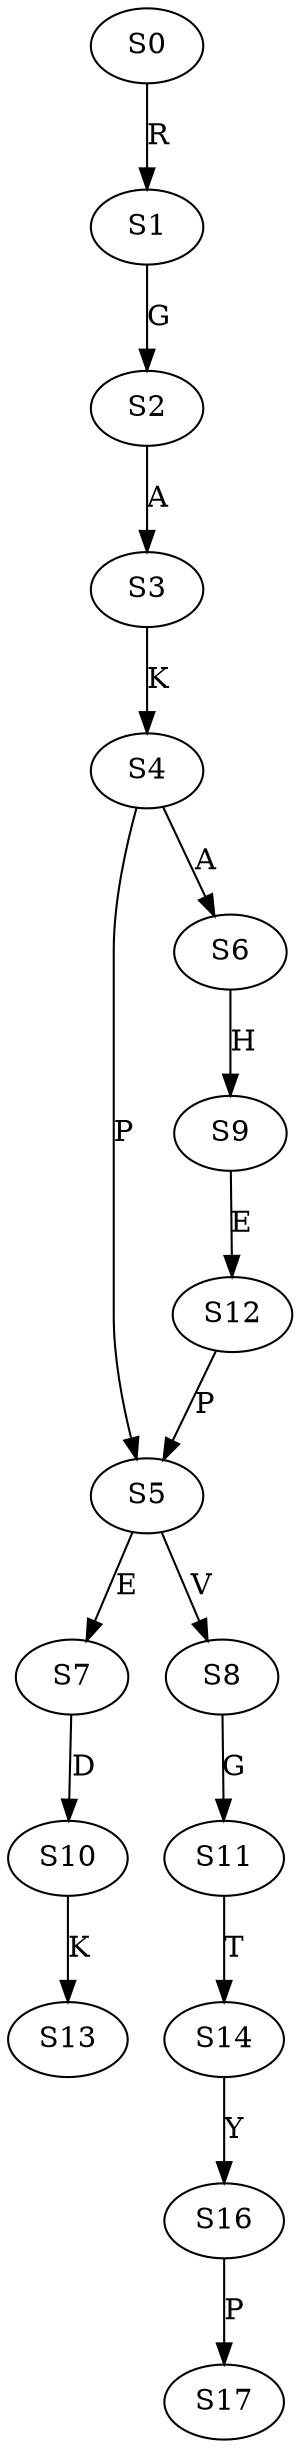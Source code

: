strict digraph  {
	S0 -> S1 [ label = R ];
	S1 -> S2 [ label = G ];
	S2 -> S3 [ label = A ];
	S3 -> S4 [ label = K ];
	S4 -> S5 [ label = P ];
	S4 -> S6 [ label = A ];
	S5 -> S7 [ label = E ];
	S5 -> S8 [ label = V ];
	S6 -> S9 [ label = H ];
	S7 -> S10 [ label = D ];
	S8 -> S11 [ label = G ];
	S9 -> S12 [ label = E ];
	S10 -> S13 [ label = K ];
	S11 -> S14 [ label = T ];
	S12 -> S5 [ label = P ];
	S14 -> S16 [ label = Y ];
	S16 -> S17 [ label = P ];
}
